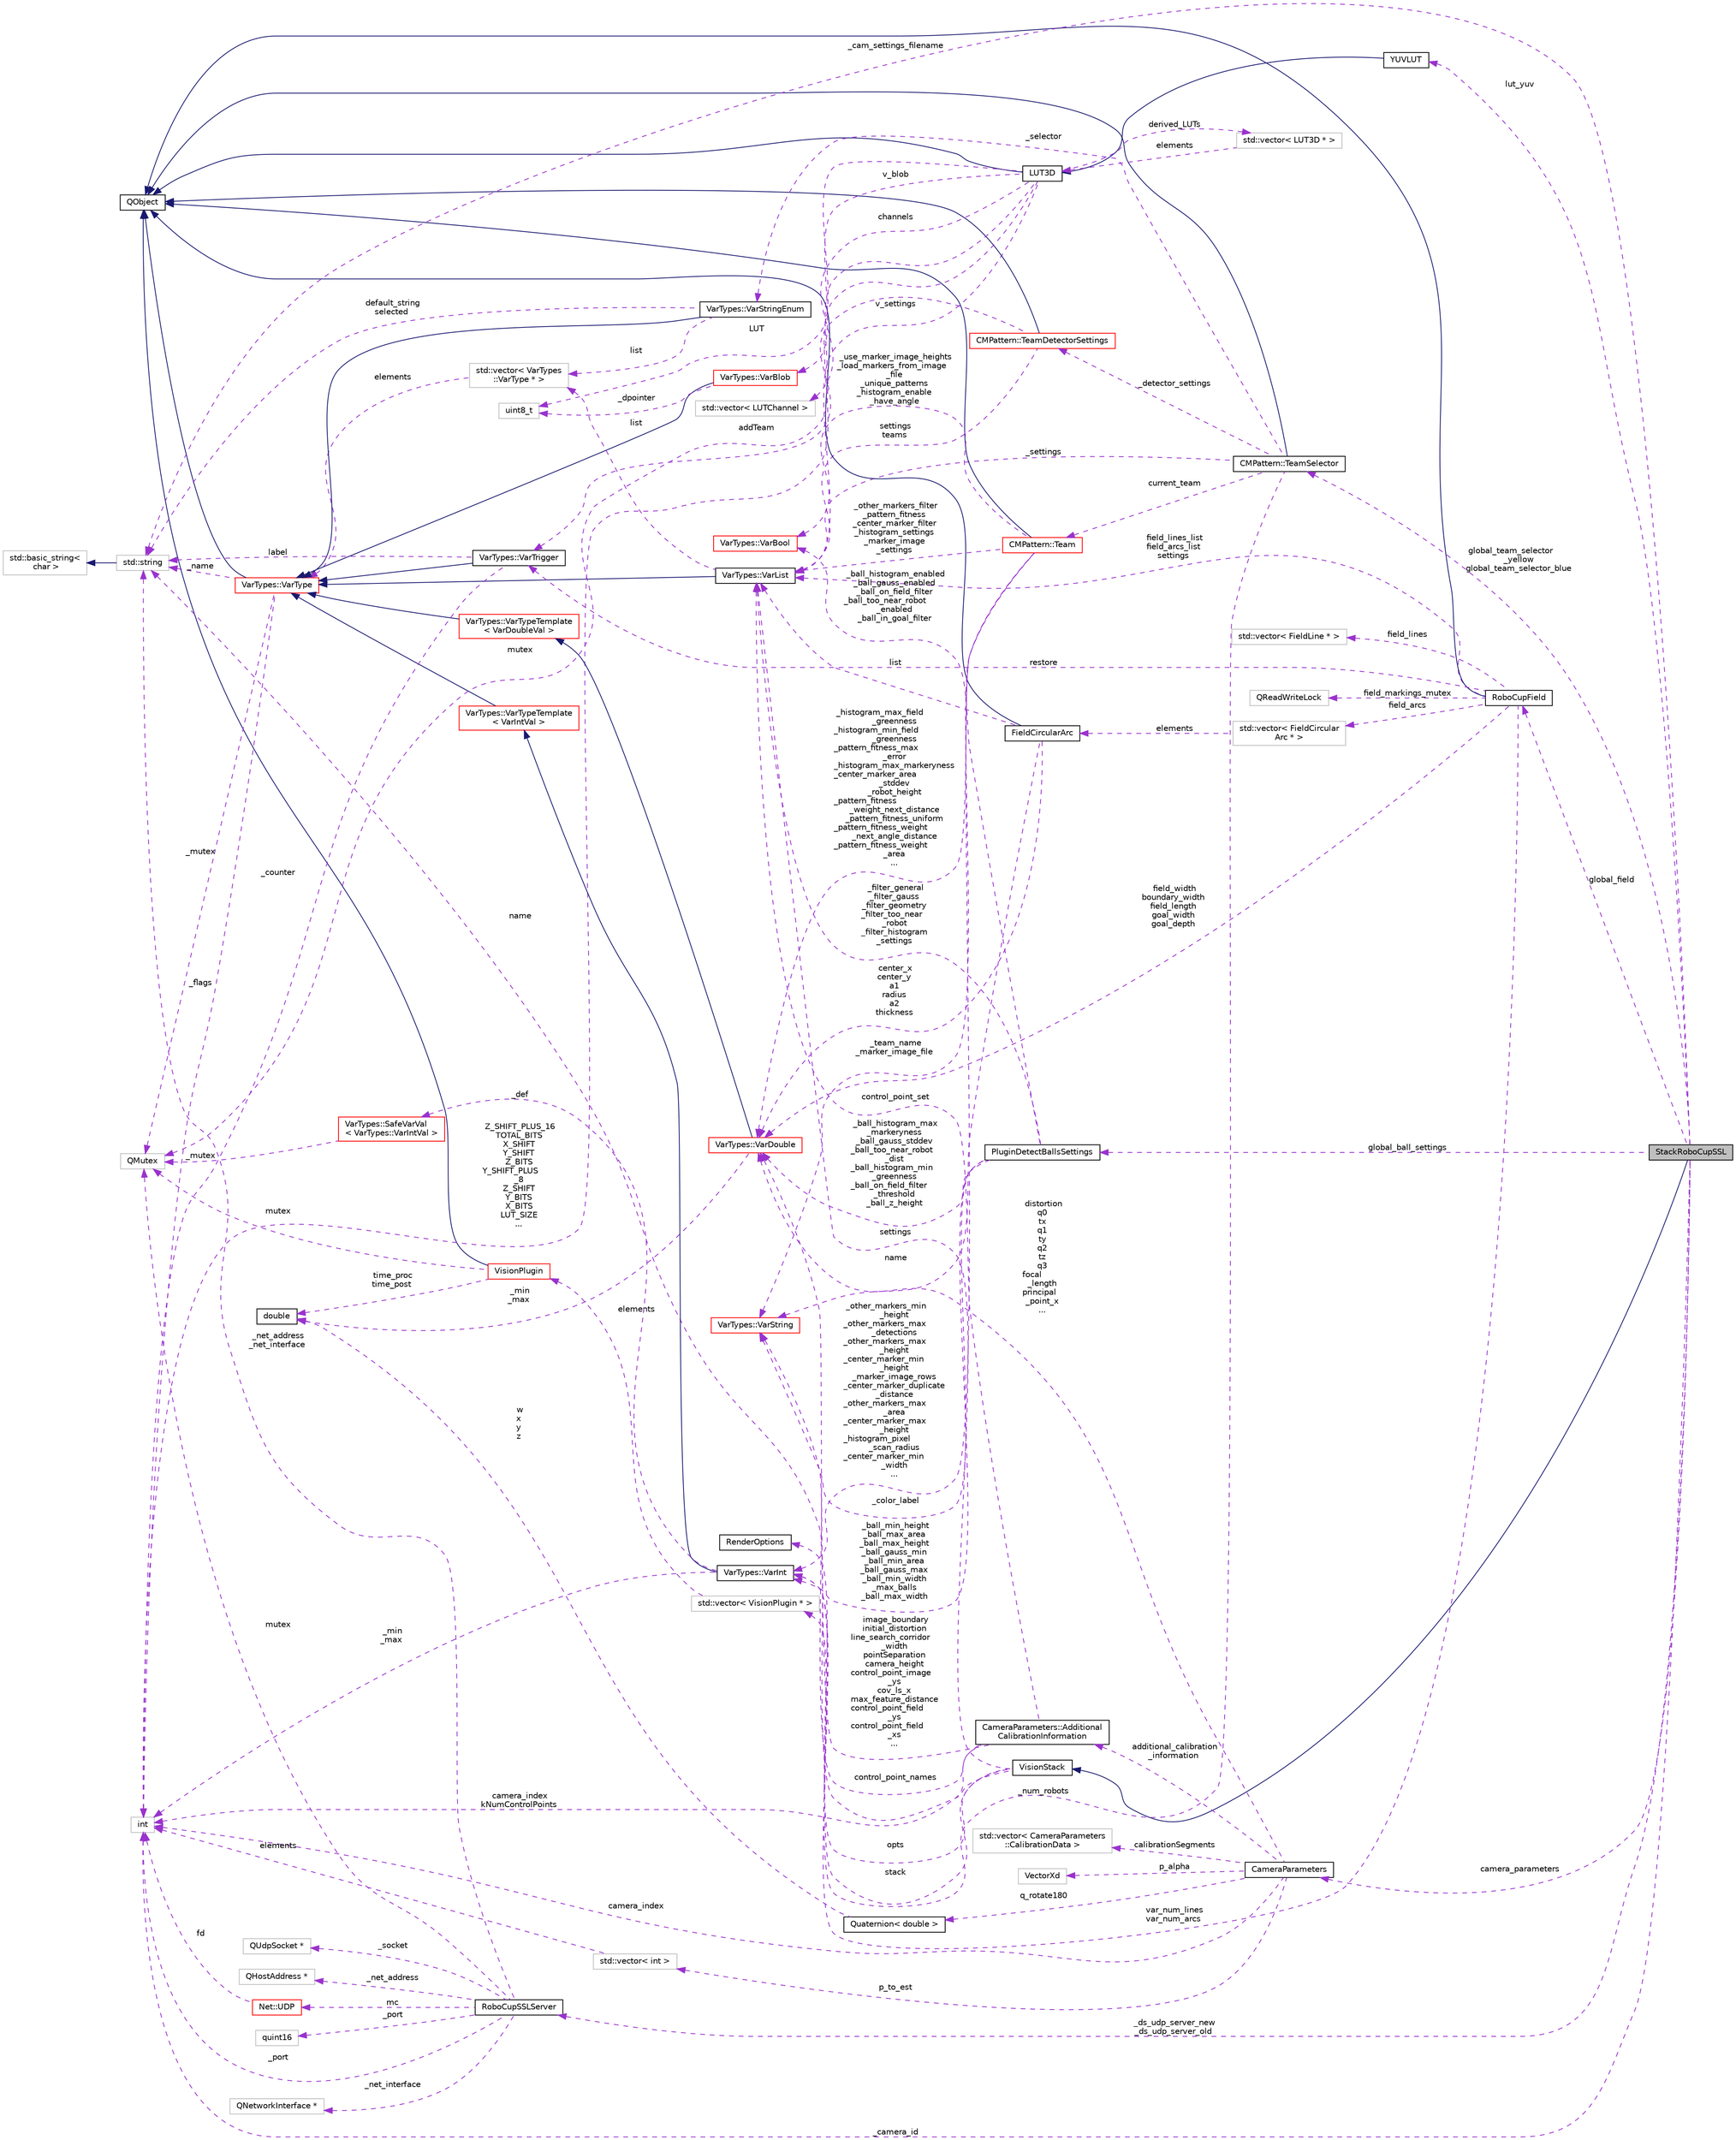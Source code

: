 digraph "StackRoboCupSSL"
{
 // INTERACTIVE_SVG=YES
  edge [fontname="Helvetica",fontsize="10",labelfontname="Helvetica",labelfontsize="10"];
  node [fontname="Helvetica",fontsize="10",shape=record];
  rankdir="LR";
  Node1 [label="StackRoboCupSSL",height=0.2,width=0.4,color="black", fillcolor="grey75", style="filled", fontcolor="black"];
  Node2 -> Node1 [dir="back",color="midnightblue",fontsize="10",style="solid",fontname="Helvetica"];
  Node2 [label="VisionStack",height=0.2,width=0.4,color="black", fillcolor="white", style="filled",URL="$d4/db3/class_vision_stack.html",tooltip="Base-class of a single-threaded / single-camera vision stack. "];
  Node3 -> Node2 [dir="back",color="darkorchid3",fontsize="10",style="dashed",label=" settings" ,fontname="Helvetica"];
  Node3 [label="VarTypes::VarList",height=0.2,width=0.4,color="black", fillcolor="white", style="filled",URL="$d1/d74/class_var_types_1_1_var_list.html",tooltip="This is the list type of the VarTypes system. "];
  Node4 -> Node3 [dir="back",color="midnightblue",fontsize="10",style="solid",fontname="Helvetica"];
  Node4 [label="VarTypes::VarType",height=0.2,width=0.4,color="red", fillcolor="white", style="filled",URL="$d4/d59/class_var_types_1_1_var_type.html",tooltip="The base class of the VarTypes system. "];
  Node5 -> Node4 [dir="back",color="midnightblue",fontsize="10",style="solid",fontname="Helvetica"];
  Node5 [label="QObject",height=0.2,width=0.4,color="black", fillcolor="white", style="filled",URL="$dc/d4f/class_q_object.html"];
  Node6 -> Node4 [dir="back",color="darkorchid3",fontsize="10",style="dashed",label=" _flags" ,fontname="Helvetica"];
  Node6 [label="int",height=0.2,width=0.4,color="grey75", fillcolor="white", style="filled"];
  Node7 -> Node4 [dir="back",color="darkorchid3",fontsize="10",style="dashed",label=" _name" ,fontname="Helvetica"];
  Node7 [label="std::string",height=0.2,width=0.4,color="grey75", fillcolor="white", style="filled",tooltip="STL class. "];
  Node8 -> Node7 [dir="back",color="midnightblue",fontsize="10",style="solid",fontname="Helvetica"];
  Node8 [label="std::basic_string\<\l char \>",height=0.2,width=0.4,color="grey75", fillcolor="white", style="filled",tooltip="STL class. "];
  Node9 -> Node4 [dir="back",color="darkorchid3",fontsize="10",style="dashed",label=" _mutex" ,fontname="Helvetica"];
  Node9 [label="QMutex",height=0.2,width=0.4,color="grey75", fillcolor="white", style="filled"];
  Node10 -> Node3 [dir="back",color="darkorchid3",fontsize="10",style="dashed",label=" list" ,fontname="Helvetica"];
  Node10 [label="std::vector\< VarTypes\l::VarType * \>",height=0.2,width=0.4,color="grey75", fillcolor="white", style="filled"];
  Node4 -> Node10 [dir="back",color="darkorchid3",fontsize="10",style="dashed",label=" elements" ,fontname="Helvetica"];
  Node11 -> Node2 [dir="back",color="darkorchid3",fontsize="10",style="dashed",label=" stack" ,fontname="Helvetica"];
  Node11 [label="std::vector\< VisionPlugin * \>",height=0.2,width=0.4,color="grey75", fillcolor="white", style="filled"];
  Node12 -> Node11 [dir="back",color="darkorchid3",fontsize="10",style="dashed",label=" elements" ,fontname="Helvetica"];
  Node12 [label="VisionPlugin",height=0.2,width=0.4,color="red", fillcolor="white", style="filled",URL="$d8/d1e/class_vision_plugin.html",tooltip="A base class for general vision processing plugin. "];
  Node5 -> Node12 [dir="back",color="midnightblue",fontsize="10",style="solid",fontname="Helvetica"];
  Node13 -> Node12 [dir="back",color="darkorchid3",fontsize="10",style="dashed",label=" time_proc\ntime_post" ,fontname="Helvetica"];
  Node13 [label="double",height=0.2,width=0.4,color="black", fillcolor="white", style="filled",URL="$df/de6/classdouble.html"];
  Node9 -> Node12 [dir="back",color="darkorchid3",fontsize="10",style="dashed",label=" mutex" ,fontname="Helvetica"];
  Node14 -> Node2 [dir="back",color="darkorchid3",fontsize="10",style="dashed",label=" opts" ,fontname="Helvetica"];
  Node14 [label="RenderOptions",height=0.2,width=0.4,color="black", fillcolor="white", style="filled",URL="$de/d7d/class_render_options.html",tooltip="A class with visualization parameters. "];
  Node7 -> Node2 [dir="back",color="darkorchid3",fontsize="10",style="dashed",label=" name" ,fontname="Helvetica"];
  Node15 -> Node1 [dir="back",color="darkorchid3",fontsize="10",style="dashed",label=" lut_yuv" ,fontname="Helvetica"];
  Node15 [label="YUVLUT",height=0.2,width=0.4,color="black", fillcolor="white", style="filled",URL="$d6/d88/class_y_u_v_l_u_t.html",tooltip="A 3D YUV LUT. "];
  Node16 -> Node15 [dir="back",color="midnightblue",fontsize="10",style="solid",fontname="Helvetica"];
  Node16 [label="LUT3D",height=0.2,width=0.4,color="black", fillcolor="white", style="filled",URL="$d7/d15/class_l_u_t3_d.html",tooltip="A general 3D LUT class, allowing fast bit-wise lookup. "];
  Node5 -> Node16 [dir="back",color="midnightblue",fontsize="10",style="solid",fontname="Helvetica"];
  Node3 -> Node16 [dir="back",color="darkorchid3",fontsize="10",style="dashed",label=" v_settings" ,fontname="Helvetica"];
  Node17 -> Node16 [dir="back",color="darkorchid3",fontsize="10",style="dashed",label=" derived_LUTs" ,fontname="Helvetica"];
  Node17 [label="std::vector\< LUT3D * \>",height=0.2,width=0.4,color="grey75", fillcolor="white", style="filled"];
  Node16 -> Node17 [dir="back",color="darkorchid3",fontsize="10",style="dashed",label=" elements" ,fontname="Helvetica"];
  Node18 -> Node16 [dir="back",color="darkorchid3",fontsize="10",style="dashed",label=" v_blob" ,fontname="Helvetica"];
  Node18 [label="VarTypes::VarBlob",height=0.2,width=0.4,color="red", fillcolor="white", style="filled",URL="$d3/dac/class_var_types_1_1_var_blob.html",tooltip="A Vartype for storing binary data. "];
  Node4 -> Node18 [dir="back",color="midnightblue",fontsize="10",style="solid",fontname="Helvetica"];
  Node19 -> Node18 [dir="back",color="darkorchid3",fontsize="10",style="dashed",label=" _dpointer" ,fontname="Helvetica"];
  Node19 [label="uint8_t",height=0.2,width=0.4,color="grey75", fillcolor="white", style="filled"];
  Node6 -> Node16 [dir="back",color="darkorchid3",fontsize="10",style="dashed",label=" Z_SHIFT_PLUS_16\nTOTAL_BITS\nX_SHIFT\nY_SHIFT\nZ_BITS\nY_SHIFT_PLUS\l_8\nZ_SHIFT\nY_BITS\nX_BITS\nLUT_SIZE\n..." ,fontname="Helvetica"];
  Node19 -> Node16 [dir="back",color="darkorchid3",fontsize="10",style="dashed",label=" LUT" ,fontname="Helvetica"];
  Node9 -> Node16 [dir="back",color="darkorchid3",fontsize="10",style="dashed",label=" mutex" ,fontname="Helvetica"];
  Node20 -> Node16 [dir="back",color="darkorchid3",fontsize="10",style="dashed",label=" channels" ,fontname="Helvetica"];
  Node20 [label="std::vector\< LUTChannel \>",height=0.2,width=0.4,color="grey75", fillcolor="white", style="filled"];
  Node21 -> Node1 [dir="back",color="darkorchid3",fontsize="10",style="dashed",label=" global_field" ,fontname="Helvetica"];
  Node21 [label="RoboCupField",height=0.2,width=0.4,color="black", fillcolor="white", style="filled",URL="$d2/d6f/class_robo_cup_field.html",tooltip="Definition of all variables for a symmetric, regulation-style RoboCup SSL field. "];
  Node5 -> Node21 [dir="back",color="midnightblue",fontsize="10",style="solid",fontname="Helvetica"];
  Node3 -> Node21 [dir="back",color="darkorchid3",fontsize="10",style="dashed",label=" field_lines_list\nfield_arcs_list\nsettings" ,fontname="Helvetica"];
  Node22 -> Node21 [dir="back",color="darkorchid3",fontsize="10",style="dashed",label=" var_num_lines\nvar_num_arcs" ,fontname="Helvetica"];
  Node22 [label="VarTypes::VarInt",height=0.2,width=0.4,color="black", fillcolor="white", style="filled",URL="$d0/d6c/class_var_types_1_1_var_int.html",tooltip="A Vartype for storing integers. "];
  Node23 -> Node22 [dir="back",color="midnightblue",fontsize="10",style="solid",fontname="Helvetica"];
  Node23 [label="VarTypes::VarTypeTemplate\l\< VarIntVal \>",height=0.2,width=0.4,color="red", fillcolor="white", style="filled",URL="$d7/d38/class_var_types_1_1_var_type_template.html"];
  Node4 -> Node23 [dir="back",color="midnightblue",fontsize="10",style="solid",fontname="Helvetica"];
  Node24 -> Node22 [dir="back",color="darkorchid3",fontsize="10",style="dashed",label=" _def" ,fontname="Helvetica"];
  Node24 [label="VarTypes::SafeVarVal\l\< VarTypes::VarIntVal \>",height=0.2,width=0.4,color="red", fillcolor="white", style="filled",URL="$d2/dc4/class_var_types_1_1_safe_var_val.html"];
  Node9 -> Node24 [dir="back",color="darkorchid3",fontsize="10",style="dashed",label=" _mutex" ,fontname="Helvetica"];
  Node6 -> Node22 [dir="back",color="darkorchid3",fontsize="10",style="dashed",label=" _min\n_max" ,fontname="Helvetica"];
  Node25 -> Node21 [dir="back",color="darkorchid3",fontsize="10",style="dashed",label=" field_arcs" ,fontname="Helvetica"];
  Node25 [label="std::vector\< FieldCircular\lArc * \>",height=0.2,width=0.4,color="grey75", fillcolor="white", style="filled"];
  Node26 -> Node25 [dir="back",color="darkorchid3",fontsize="10",style="dashed",label=" elements" ,fontname="Helvetica"];
  Node26 [label="FieldCircularArc",height=0.2,width=0.4,color="black", fillcolor="white", style="filled",URL="$da/d15/class_field_circular_arc.html"];
  Node5 -> Node26 [dir="back",color="midnightblue",fontsize="10",style="solid",fontname="Helvetica"];
  Node3 -> Node26 [dir="back",color="darkorchid3",fontsize="10",style="dashed",label=" list" ,fontname="Helvetica"];
  Node27 -> Node26 [dir="back",color="darkorchid3",fontsize="10",style="dashed",label=" center_x\ncenter_y\na1\nradius\na2\nthickness" ,fontname="Helvetica"];
  Node27 [label="VarTypes::VarDouble",height=0.2,width=0.4,color="red", fillcolor="white", style="filled",URL="$d6/de9/class_var_types_1_1_var_double.html",tooltip="A Vartype for storing double precision floating points. "];
  Node28 -> Node27 [dir="back",color="midnightblue",fontsize="10",style="solid",fontname="Helvetica"];
  Node28 [label="VarTypes::VarTypeTemplate\l\< VarDoubleVal \>",height=0.2,width=0.4,color="red", fillcolor="white", style="filled",URL="$d7/d38/class_var_types_1_1_var_type_template.html"];
  Node4 -> Node28 [dir="back",color="midnightblue",fontsize="10",style="solid",fontname="Helvetica"];
  Node13 -> Node27 [dir="back",color="darkorchid3",fontsize="10",style="dashed",label=" _min\n_max" ,fontname="Helvetica"];
  Node29 -> Node26 [dir="back",color="darkorchid3",fontsize="10",style="dashed",label=" name" ,fontname="Helvetica"];
  Node29 [label="VarTypes::VarString",height=0.2,width=0.4,color="red", fillcolor="white", style="filled",URL="$d5/deb/class_var_types_1_1_var_string.html",tooltip="This is the string VarType of the VarTypes system. "];
  Node27 -> Node21 [dir="back",color="darkorchid3",fontsize="10",style="dashed",label=" field_width\nboundary_width\nfield_length\ngoal_width\ngoal_depth" ,fontname="Helvetica"];
  Node30 -> Node21 [dir="back",color="darkorchid3",fontsize="10",style="dashed",label=" field_lines" ,fontname="Helvetica"];
  Node30 [label="std::vector\< FieldLine * \>",height=0.2,width=0.4,color="grey75", fillcolor="white", style="filled"];
  Node31 -> Node21 [dir="back",color="darkorchid3",fontsize="10",style="dashed",label=" restore" ,fontname="Helvetica"];
  Node31 [label="VarTypes::VarTrigger",height=0.2,width=0.4,color="black", fillcolor="white", style="filled",URL="$d8/d89/class_var_types_1_1_var_trigger.html",tooltip="This is a Trigger-like VarType of the VarTypes system. "];
  Node4 -> Node31 [dir="back",color="midnightblue",fontsize="10",style="solid",fontname="Helvetica"];
  Node6 -> Node31 [dir="back",color="darkorchid3",fontsize="10",style="dashed",label=" _counter" ,fontname="Helvetica"];
  Node7 -> Node31 [dir="back",color="darkorchid3",fontsize="10",style="dashed",label=" label" ,fontname="Helvetica"];
  Node32 -> Node21 [dir="back",color="darkorchid3",fontsize="10",style="dashed",label=" field_markings_mutex" ,fontname="Helvetica"];
  Node32 [label="QReadWriteLock",height=0.2,width=0.4,color="grey75", fillcolor="white", style="filled"];
  Node33 -> Node1 [dir="back",color="darkorchid3",fontsize="10",style="dashed",label=" camera_parameters" ,fontname="Helvetica"];
  Node33 [label="CameraParameters",height=0.2,width=0.4,color="black", fillcolor="white", style="filled",URL="$d7/df2/class_camera_parameters.html",tooltip="Intrinsic and extrinsic camera parameters. "];
  Node27 -> Node33 [dir="back",color="darkorchid3",fontsize="10",style="dashed",label=" distortion\nq0\ntx\nq1\nty\nq2\ntz\nq3\nfocal\l_length\nprincipal\l_point_x\n..." ,fontname="Helvetica"];
  Node34 -> Node33 [dir="back",color="darkorchid3",fontsize="10",style="dashed",label=" p_alpha" ,fontname="Helvetica"];
  Node34 [label="VectorXd",height=0.2,width=0.4,color="grey75", fillcolor="white", style="filled"];
  Node35 -> Node33 [dir="back",color="darkorchid3",fontsize="10",style="dashed",label=" additional_calibration\l_information" ,fontname="Helvetica"];
  Node35 [label="CameraParameters::Additional\lCalibrationInformation",height=0.2,width=0.4,color="black", fillcolor="white", style="filled",URL="$d3/d35/class_camera_parameters_1_1_additional_calibration_information.html",tooltip="Some additional data used for calibration. "];
  Node3 -> Node35 [dir="back",color="darkorchid3",fontsize="10",style="dashed",label=" control_point_set" ,fontname="Helvetica"];
  Node27 -> Node35 [dir="back",color="darkorchid3",fontsize="10",style="dashed",label=" image_boundary\ninitial_distortion\nline_search_corridor\l_width\npointSeparation\ncamera_height\ncontrol_point_image\l_ys\ncov_ls_x\nmax_feature_distance\ncontrol_point_field\l_ys\ncontrol_point_field\l_xs\n..." ,fontname="Helvetica"];
  Node29 -> Node35 [dir="back",color="darkorchid3",fontsize="10",style="dashed",label=" control_point_names" ,fontname="Helvetica"];
  Node6 -> Node35 [dir="back",color="darkorchid3",fontsize="10",style="dashed",label=" camera_index\nkNumControlPoints" ,fontname="Helvetica"];
  Node6 -> Node33 [dir="back",color="darkorchid3",fontsize="10",style="dashed",label=" camera_index" ,fontname="Helvetica"];
  Node36 -> Node33 [dir="back",color="darkorchid3",fontsize="10",style="dashed",label=" q_rotate180" ,fontname="Helvetica"];
  Node36 [label="Quaternion\< double \>",height=0.2,width=0.4,color="black", fillcolor="white", style="filled",URL="$dc/de3/class_quaternion.html"];
  Node13 -> Node36 [dir="back",color="darkorchid3",fontsize="10",style="dashed",label=" w\nx\ny\nz" ,fontname="Helvetica"];
  Node37 -> Node33 [dir="back",color="darkorchid3",fontsize="10",style="dashed",label=" p_to_est" ,fontname="Helvetica"];
  Node37 [label="std::vector\< int \>",height=0.2,width=0.4,color="grey75", fillcolor="white", style="filled"];
  Node6 -> Node37 [dir="back",color="darkorchid3",fontsize="10",style="dashed",label=" elements" ,fontname="Helvetica"];
  Node38 -> Node33 [dir="back",color="darkorchid3",fontsize="10",style="dashed",label=" calibrationSegments" ,fontname="Helvetica"];
  Node38 [label="std::vector\< CameraParameters\l::CalibrationData \>",height=0.2,width=0.4,color="grey75", fillcolor="white", style="filled"];
  Node6 -> Node1 [dir="back",color="darkorchid3",fontsize="10",style="dashed",label=" _camera_id" ,fontname="Helvetica"];
  Node7 -> Node1 [dir="back",color="darkorchid3",fontsize="10",style="dashed",label=" _cam_settings_filename" ,fontname="Helvetica"];
  Node39 -> Node1 [dir="back",color="darkorchid3",fontsize="10",style="dashed",label=" global_ball_settings" ,fontname="Helvetica"];
  Node39 [label="PluginDetectBallsSettings",height=0.2,width=0.4,color="black", fillcolor="white", style="filled",URL="$dc/d8d/class_plugin_detect_balls_settings.html"];
  Node3 -> Node39 [dir="back",color="darkorchid3",fontsize="10",style="dashed",label=" _filter_general\n_filter_gauss\n_filter_geometry\n_filter_too_near\l_robot\n_filter_histogram\n_settings" ,fontname="Helvetica"];
  Node22 -> Node39 [dir="back",color="darkorchid3",fontsize="10",style="dashed",label=" _ball_min_height\n_ball_max_area\n_ball_max_height\n_ball_gauss_min\n_ball_min_area\n_ball_gauss_max\n_ball_min_width\n_max_balls\n_ball_max_width" ,fontname="Helvetica"];
  Node40 -> Node39 [dir="back",color="darkorchid3",fontsize="10",style="dashed",label=" _ball_histogram_enabled\n_ball_gauss_enabled\n_ball_on_field_filter\n_ball_too_near_robot\l_enabled\n_ball_in_goal_filter" ,fontname="Helvetica"];
  Node40 [label="VarTypes::VarBool",height=0.2,width=0.4,color="red", fillcolor="white", style="filled",URL="$dc/da5/class_var_types_1_1_var_bool.html",tooltip="A Vartype for storing booleans. "];
  Node27 -> Node39 [dir="back",color="darkorchid3",fontsize="10",style="dashed",label=" _ball_histogram_max\l_markeryness\n_ball_gauss_stddev\n_ball_too_near_robot\l_dist\n_ball_histogram_min\l_greenness\n_ball_on_field_filter\l_threshold\n_ball_z_height" ,fontname="Helvetica"];
  Node29 -> Node39 [dir="back",color="darkorchid3",fontsize="10",style="dashed",label=" _color_label" ,fontname="Helvetica"];
  Node41 -> Node1 [dir="back",color="darkorchid3",fontsize="10",style="dashed",label=" global_team_selector\l_yellow\nglobal_team_selector_blue" ,fontname="Helvetica"];
  Node41 [label="CMPattern::TeamSelector",height=0.2,width=0.4,color="black", fillcolor="white", style="filled",URL="$da/d75/class_c_m_pattern_1_1_team_selector.html"];
  Node5 -> Node41 [dir="back",color="midnightblue",fontsize="10",style="solid",fontname="Helvetica"];
  Node3 -> Node41 [dir="back",color="darkorchid3",fontsize="10",style="dashed",label=" _settings" ,fontname="Helvetica"];
  Node42 -> Node41 [dir="back",color="darkorchid3",fontsize="10",style="dashed",label=" current_team" ,fontname="Helvetica"];
  Node42 [label="CMPattern::Team",height=0.2,width=0.4,color="red", fillcolor="white", style="filled",URL="$dd/d8f/class_c_m_pattern_1_1_team.html"];
  Node5 -> Node42 [dir="back",color="midnightblue",fontsize="10",style="solid",fontname="Helvetica"];
  Node3 -> Node42 [dir="back",color="darkorchid3",fontsize="10",style="dashed",label=" _other_markers_filter\n_pattern_fitness\n_center_marker_filter\n_histogram_settings\n_marker_image\n_settings" ,fontname="Helvetica"];
  Node22 -> Node42 [dir="back",color="darkorchid3",fontsize="10",style="dashed",label=" _other_markers_min\l_height\n_other_markers_max\l_detections\n_other_markers_max\l_height\n_center_marker_min\l_height\n_marker_image_rows\n_center_marker_duplicate\l_distance\n_other_markers_max\l_area\n_center_marker_max\l_height\n_histogram_pixel\l_scan_radius\n_center_marker_min\l_width\n..." ,fontname="Helvetica"];
  Node40 -> Node42 [dir="back",color="darkorchid3",fontsize="10",style="dashed",label=" _use_marker_image_heights\n_load_markers_from_image\l_file\n_unique_patterns\n_histogram_enable\n_have_angle" ,fontname="Helvetica"];
  Node27 -> Node42 [dir="back",color="darkorchid3",fontsize="10",style="dashed",label=" _histogram_max_field\l_greenness\n_histogram_min_field\l_greenness\n_pattern_fitness_max\l_error\n_histogram_max_markeryness\n_center_marker_area\l_stddev\n_robot_height\n_pattern_fitness\l_weight_next_distance\n_pattern_fitness_uniform\n_pattern_fitness_weight\l_next_angle_distance\n_pattern_fitness_weight\l_area\n..." ,fontname="Helvetica"];
  Node29 -> Node42 [dir="back",color="darkorchid3",fontsize="10",style="dashed",label=" _team_name\n_marker_image_file" ,fontname="Helvetica"];
  Node43 -> Node41 [dir="back",color="darkorchid3",fontsize="10",style="dashed",label=" _detector_settings" ,fontname="Helvetica"];
  Node43 [label="CMPattern::TeamDetectorSettings",height=0.2,width=0.4,color="red", fillcolor="white", style="filled",URL="$d2/d12/class_c_m_pattern_1_1_team_detector_settings.html"];
  Node5 -> Node43 [dir="back",color="midnightblue",fontsize="10",style="solid",fontname="Helvetica"];
  Node3 -> Node43 [dir="back",color="darkorchid3",fontsize="10",style="dashed",label=" settings\nteams" ,fontname="Helvetica"];
  Node31 -> Node43 [dir="back",color="darkorchid3",fontsize="10",style="dashed",label=" addTeam" ,fontname="Helvetica"];
  Node44 -> Node41 [dir="back",color="darkorchid3",fontsize="10",style="dashed",label=" _selector" ,fontname="Helvetica"];
  Node44 [label="VarTypes::VarStringEnum",height=0.2,width=0.4,color="black", fillcolor="white", style="filled",URL="$dc/d6f/class_var_types_1_1_var_string_enum.html",tooltip="This is the string enumeration VarType of the VarTypes system. "];
  Node4 -> Node44 [dir="back",color="midnightblue",fontsize="10",style="solid",fontname="Helvetica"];
  Node10 -> Node44 [dir="back",color="darkorchid3",fontsize="10",style="dashed",label=" list" ,fontname="Helvetica"];
  Node7 -> Node44 [dir="back",color="darkorchid3",fontsize="10",style="dashed",label=" default_string\nselected" ,fontname="Helvetica"];
  Node22 -> Node41 [dir="back",color="darkorchid3",fontsize="10",style="dashed",label=" _num_robots" ,fontname="Helvetica"];
  Node45 -> Node1 [dir="back",color="darkorchid3",fontsize="10",style="dashed",label=" _ds_udp_server_new\n_ds_udp_server_old" ,fontname="Helvetica"];
  Node45 [label="RoboCupSSLServer",height=0.2,width=0.4,color="black", fillcolor="white", style="filled",URL="$d7/db4/class_robo_cup_s_s_l_server.html"];
  Node46 -> Node45 [dir="back",color="darkorchid3",fontsize="10",style="dashed",label=" _port" ,fontname="Helvetica"];
  Node46 [label="quint16",height=0.2,width=0.4,color="grey75", fillcolor="white", style="filled"];
  Node47 -> Node45 [dir="back",color="darkorchid3",fontsize="10",style="dashed",label=" mc" ,fontname="Helvetica"];
  Node47 [label="Net::UDP",height=0.2,width=0.4,color="red", fillcolor="white", style="filled",URL="$de/d3b/class_net_1_1_u_d_p.html"];
  Node6 -> Node47 [dir="back",color="darkorchid3",fontsize="10",style="dashed",label=" fd" ,fontname="Helvetica"];
  Node6 -> Node45 [dir="back",color="darkorchid3",fontsize="10",style="dashed",label=" _port" ,fontname="Helvetica"];
  Node48 -> Node45 [dir="back",color="darkorchid3",fontsize="10",style="dashed",label=" _socket" ,fontname="Helvetica"];
  Node48 [label="QUdpSocket *",height=0.2,width=0.4,color="grey75", fillcolor="white", style="filled"];
  Node7 -> Node45 [dir="back",color="darkorchid3",fontsize="10",style="dashed",label=" _net_address\n_net_interface" ,fontname="Helvetica"];
  Node49 -> Node45 [dir="back",color="darkorchid3",fontsize="10",style="dashed",label=" _net_interface" ,fontname="Helvetica"];
  Node49 [label="QNetworkInterface *",height=0.2,width=0.4,color="grey75", fillcolor="white", style="filled"];
  Node9 -> Node45 [dir="back",color="darkorchid3",fontsize="10",style="dashed",label=" mutex" ,fontname="Helvetica"];
  Node50 -> Node45 [dir="back",color="darkorchid3",fontsize="10",style="dashed",label=" _net_address" ,fontname="Helvetica"];
  Node50 [label="QHostAddress *",height=0.2,width=0.4,color="grey75", fillcolor="white", style="filled"];
}
